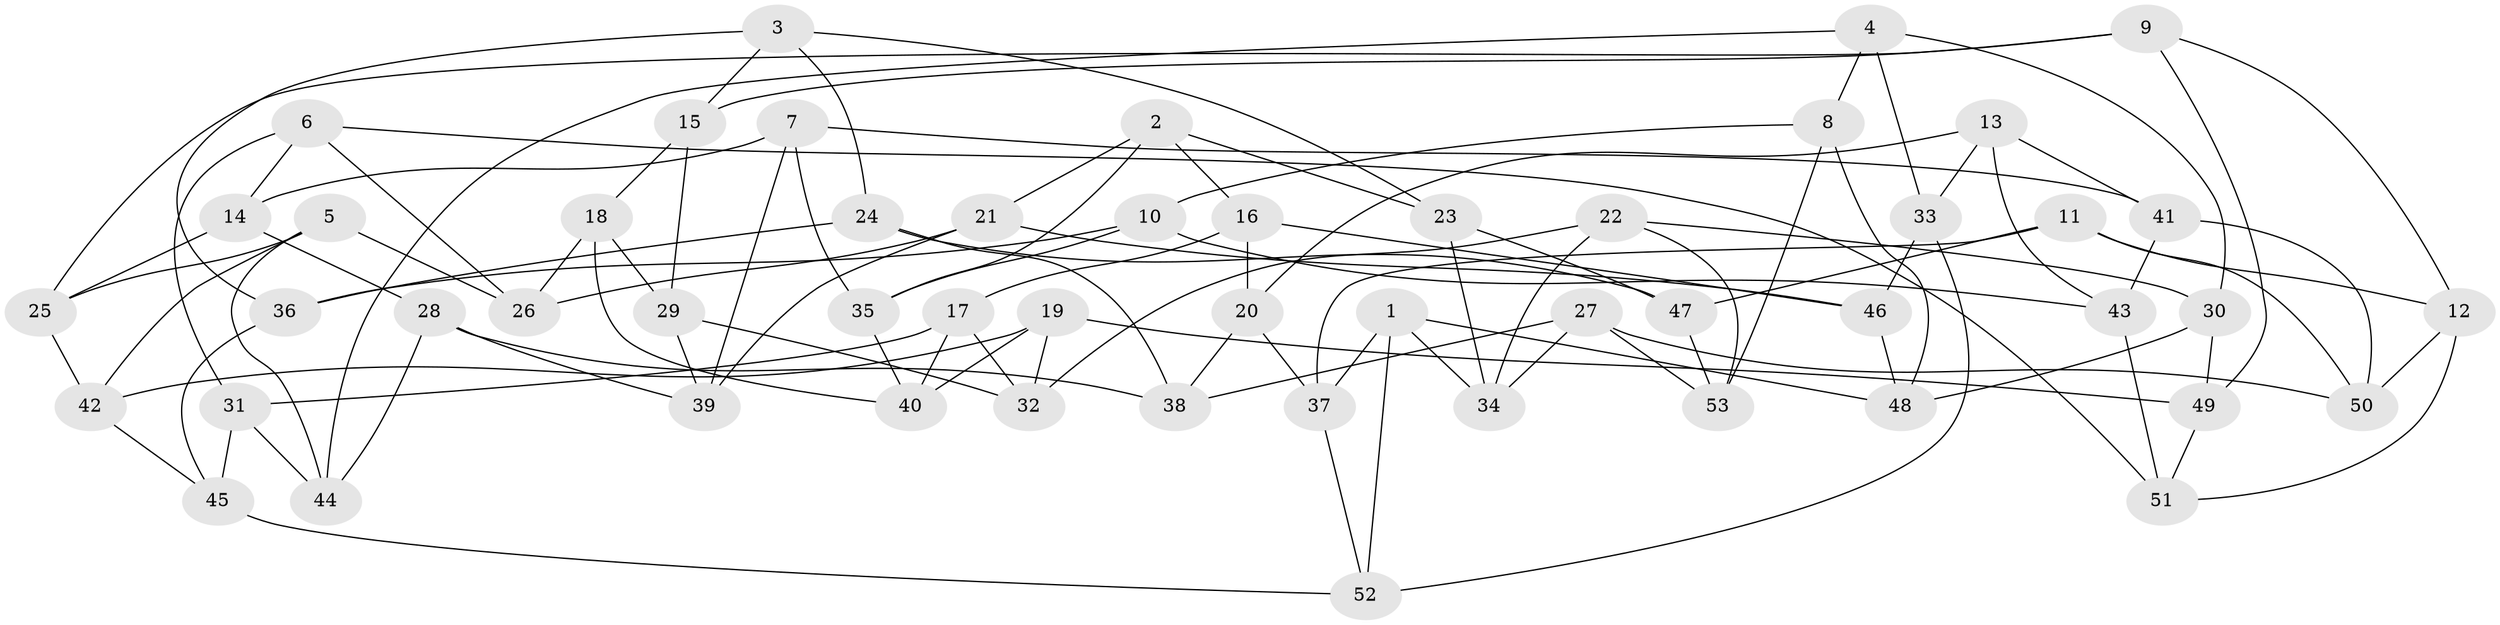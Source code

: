 // Generated by graph-tools (version 1.1) at 2025/03/03/09/25 03:03:02]
// undirected, 53 vertices, 106 edges
graph export_dot {
graph [start="1"]
  node [color=gray90,style=filled];
  1;
  2;
  3;
  4;
  5;
  6;
  7;
  8;
  9;
  10;
  11;
  12;
  13;
  14;
  15;
  16;
  17;
  18;
  19;
  20;
  21;
  22;
  23;
  24;
  25;
  26;
  27;
  28;
  29;
  30;
  31;
  32;
  33;
  34;
  35;
  36;
  37;
  38;
  39;
  40;
  41;
  42;
  43;
  44;
  45;
  46;
  47;
  48;
  49;
  50;
  51;
  52;
  53;
  1 -- 37;
  1 -- 34;
  1 -- 48;
  1 -- 52;
  2 -- 23;
  2 -- 35;
  2 -- 21;
  2 -- 16;
  3 -- 36;
  3 -- 23;
  3 -- 24;
  3 -- 15;
  4 -- 44;
  4 -- 30;
  4 -- 8;
  4 -- 33;
  5 -- 25;
  5 -- 44;
  5 -- 42;
  5 -- 26;
  6 -- 31;
  6 -- 26;
  6 -- 14;
  6 -- 51;
  7 -- 14;
  7 -- 39;
  7 -- 35;
  7 -- 41;
  8 -- 53;
  8 -- 48;
  8 -- 10;
  9 -- 15;
  9 -- 49;
  9 -- 25;
  9 -- 12;
  10 -- 35;
  10 -- 36;
  10 -- 43;
  11 -- 50;
  11 -- 37;
  11 -- 12;
  11 -- 47;
  12 -- 50;
  12 -- 51;
  13 -- 33;
  13 -- 20;
  13 -- 41;
  13 -- 43;
  14 -- 25;
  14 -- 28;
  15 -- 29;
  15 -- 18;
  16 -- 20;
  16 -- 46;
  16 -- 17;
  17 -- 32;
  17 -- 40;
  17 -- 31;
  18 -- 26;
  18 -- 40;
  18 -- 29;
  19 -- 49;
  19 -- 32;
  19 -- 42;
  19 -- 40;
  20 -- 37;
  20 -- 38;
  21 -- 26;
  21 -- 39;
  21 -- 46;
  22 -- 30;
  22 -- 32;
  22 -- 53;
  22 -- 34;
  23 -- 34;
  23 -- 47;
  24 -- 47;
  24 -- 36;
  24 -- 38;
  25 -- 42;
  27 -- 50;
  27 -- 38;
  27 -- 34;
  27 -- 53;
  28 -- 39;
  28 -- 44;
  28 -- 38;
  29 -- 39;
  29 -- 32;
  30 -- 49;
  30 -- 48;
  31 -- 45;
  31 -- 44;
  33 -- 52;
  33 -- 46;
  35 -- 40;
  36 -- 45;
  37 -- 52;
  41 -- 43;
  41 -- 50;
  42 -- 45;
  43 -- 51;
  45 -- 52;
  46 -- 48;
  47 -- 53;
  49 -- 51;
}
